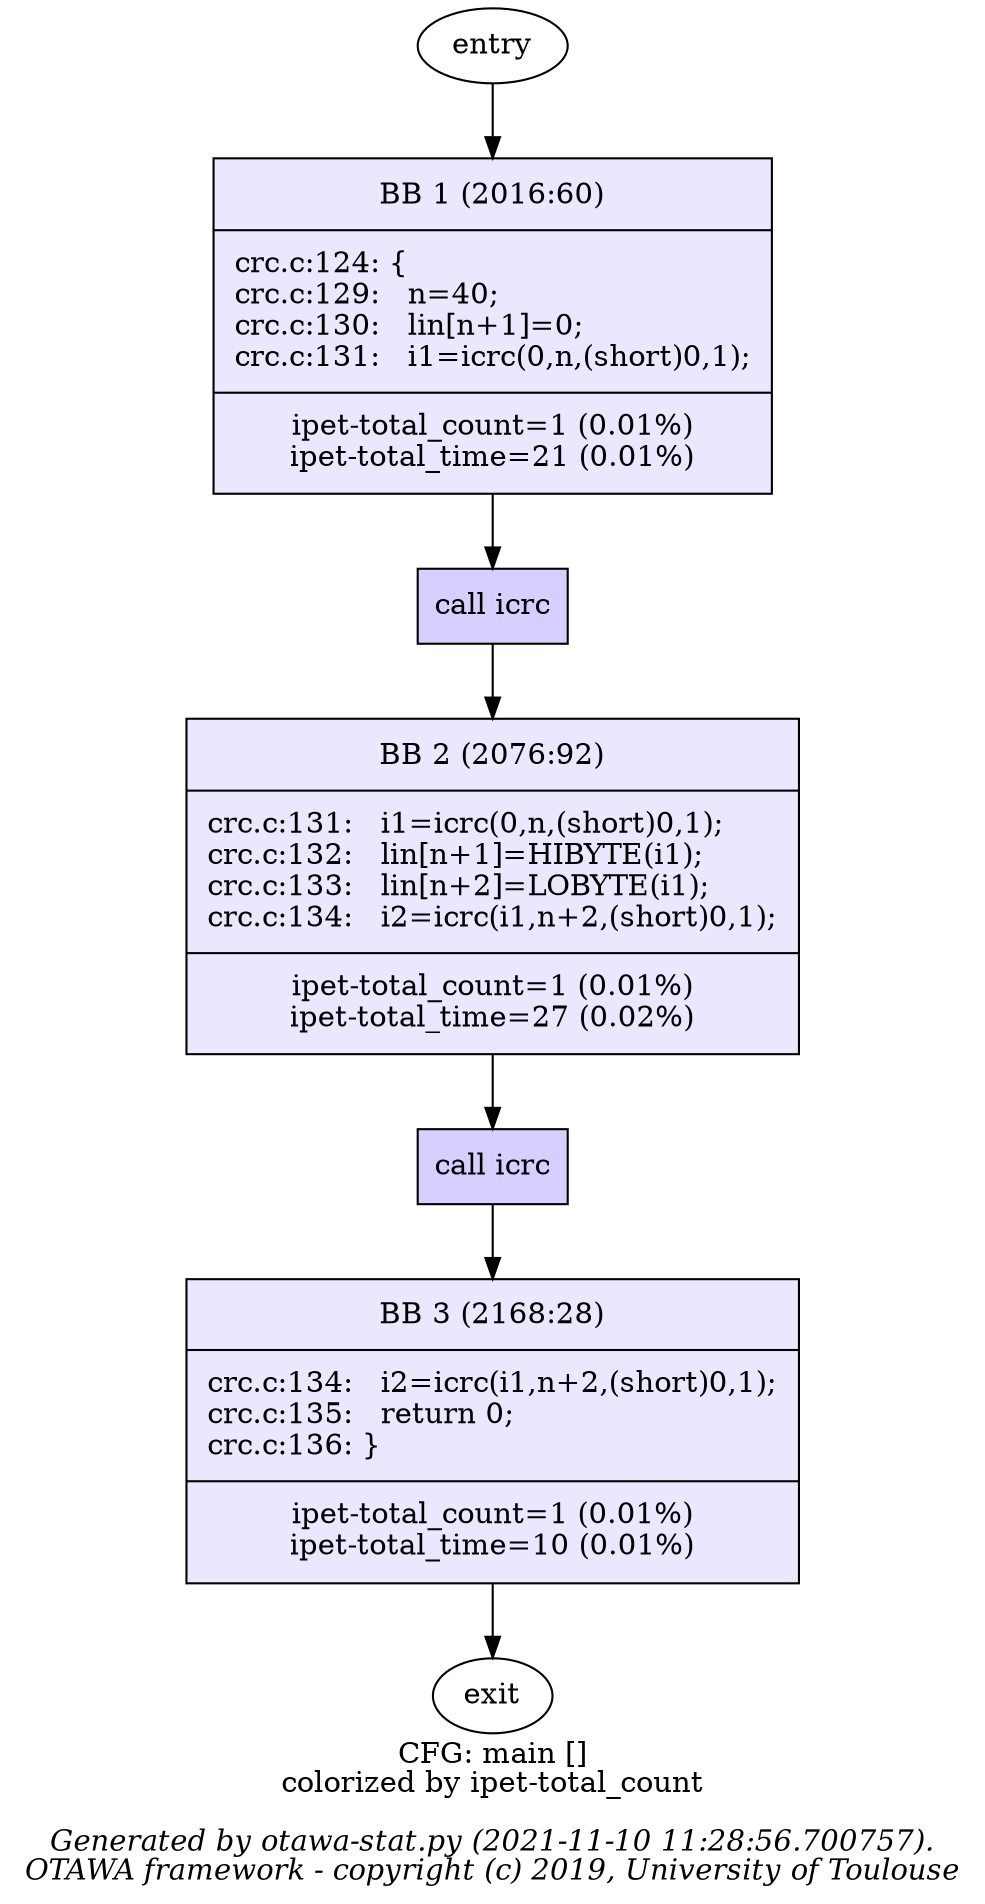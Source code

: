 digraph _0 {
	_0_0 [label="entry"];
	_0_1 [margin=0,shape="box",label=<<table border='0' cellpadding='8px'><tr><td>BB 1 (2016:60)</td></tr><hr/><tr><td align='left'>crc.c:124: {
<br align='left'/>crc.c:129: &nbsp;&nbsp;n=40;
<br align='left'/>crc.c:130: &nbsp;&nbsp;lin[n+1]=0;
<br align='left'/>crc.c:131: &nbsp;&nbsp;i1=icrc(0,n,(short)0,1);
<br align='left'/></td></tr><hr/><tr><td>ipet-total_count=1 (0.01%)<br/>ipet-total_time=21 (0.01%)<br/></td></tr></table>>,fillcolor="#eae7ff",style="filled",fontcolor="#000000"];
	_0_2 [margin=0,shape="box",label=<<table border='0' cellpadding='8px'><tr><td>BB 2 (2076:92)</td></tr><hr/><tr><td align='left'>crc.c:131: &nbsp;&nbsp;i1=icrc(0,n,(short)0,1);
<br align='left'/>crc.c:132: &nbsp;&nbsp;lin[n+1]=HIBYTE(i1);
<br align='left'/>crc.c:133: &nbsp;&nbsp;lin[n+2]=LOBYTE(i1);
<br align='left'/>crc.c:134: &nbsp;&nbsp;i2=icrc(i1,n+2,(short)0,1);
<br align='left'/></td></tr><hr/><tr><td>ipet-total_count=1 (0.01%)<br/>ipet-total_time=27 (0.02%)<br/></td></tr></table>>,fillcolor="#eae7ff",style="filled",fontcolor="#000000"];
	_0_3 [margin=0,shape="box",label=<<table border='0' cellpadding='8px'><tr><td>BB 3 (2168:28)</td></tr><hr/><tr><td align='left'>crc.c:134: &nbsp;&nbsp;i2=icrc(i1,n+2,(short)0,1);
<br align='left'/>crc.c:135: &nbsp;&nbsp;return&nbsp;0;
<br align='left'/>crc.c:136: }
<br align='left'/></td></tr><hr/><tr><td>ipet-total_count=1 (0.01%)<br/>ipet-total_time=10 (0.01%)<br/></td></tr></table>>,fillcolor="#eae7ff",style="filled",fontcolor="#000000"];
	_0_4 [URL="_1.dot",label="call icrc",shape="box",fillcolor="#d6cfff",style="filled",fontcolor="#000000"];
	_0_5 [URL="_3.dot",label="call icrc",shape="box",fillcolor="#d6cfff",style="filled",fontcolor="#000000"];
	_0_6 [label="exit"];
	_0_0 -> _0_1;
	_0_1 -> _0_4;
	_0_2 -> _0_5;
	_0_3 -> _0_6;
	_0_4 -> _0_2;
	_0_5 -> _0_3;
label=<CFG: main []<br/>colorized by ipet-total_count<br/><BR/><I>Generated by otawa-stat.py (2021-11-10 11:28:56.700757).</I><BR/><I>OTAWA framework - copyright (c) 2019, University of Toulouse</I>>;
}